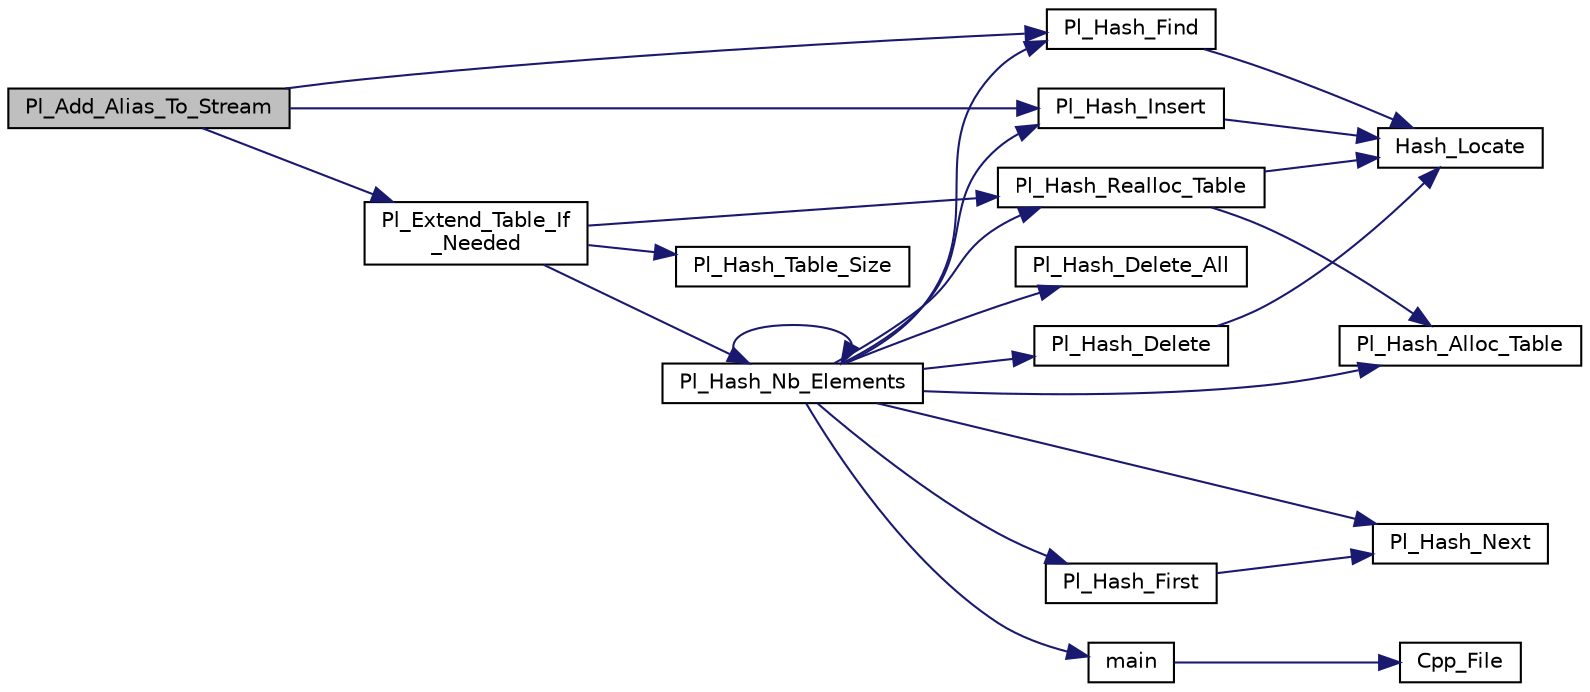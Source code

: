 digraph "Pl_Add_Alias_To_Stream"
{
  edge [fontname="Helvetica",fontsize="10",labelfontname="Helvetica",labelfontsize="10"];
  node [fontname="Helvetica",fontsize="10",shape=record];
  rankdir="LR";
  Node1 [label="Pl_Add_Alias_To_Stream",height=0.2,width=0.4,color="black", fillcolor="grey75", style="filled", fontcolor="black"];
  Node1 -> Node2 [color="midnightblue",fontsize="10",style="solid"];
  Node2 [label="Pl_Hash_Find",height=0.2,width=0.4,color="black", fillcolor="white", style="filled",URL="$hash_8c.html#aec674b585bde3301a8a850dd742cc243"];
  Node2 -> Node3 [color="midnightblue",fontsize="10",style="solid"];
  Node3 [label="Hash_Locate",height=0.2,width=0.4,color="black", fillcolor="white", style="filled",URL="$hash_8c.html#a12948099c13cb849ed3575849492ac33"];
  Node1 -> Node4 [color="midnightblue",fontsize="10",style="solid"];
  Node4 [label="Pl_Extend_Table_If\l_Needed",height=0.2,width=0.4,color="black", fillcolor="white", style="filled",URL="$misc_8c.html#a623a56eb127eb18ff99bc4737ebc100b"];
  Node4 -> Node5 [color="midnightblue",fontsize="10",style="solid"];
  Node5 [label="Pl_Hash_Table_Size",height=0.2,width=0.4,color="black", fillcolor="white", style="filled",URL="$hash_8c.html#a45b42ea1dd409db6c47fcffdfd91f7dd"];
  Node4 -> Node6 [color="midnightblue",fontsize="10",style="solid"];
  Node6 [label="Pl_Hash_Nb_Elements",height=0.2,width=0.4,color="black", fillcolor="white", style="filled",URL="$hash_8c.html#a8c963a8a2962687a4f80a908981d3b9a"];
  Node6 -> Node7 [color="midnightblue",fontsize="10",style="solid"];
  Node7 [label="main",height=0.2,width=0.4,color="black", fillcolor="white", style="filled",URL="$cpp__headers_8c.html#a0ddf1224851353fc92bfbff6f499fa97"];
  Node7 -> Node8 [color="midnightblue",fontsize="10",style="solid"];
  Node8 [label="Cpp_File",height=0.2,width=0.4,color="black", fillcolor="white", style="filled",URL="$cpp__headers_8c.html#af90754321baabe30d5f9a37c509ba2c7"];
  Node6 -> Node9 [color="midnightblue",fontsize="10",style="solid"];
  Node9 [label="Pl_Hash_Alloc_Table",height=0.2,width=0.4,color="black", fillcolor="white", style="filled",URL="$hash_8c.html#aa2aa8948c25312cf1e00f3481ee782ee"];
  Node6 -> Node10 [color="midnightblue",fontsize="10",style="solid"];
  Node10 [label="Pl_Hash_Insert",height=0.2,width=0.4,color="black", fillcolor="white", style="filled",URL="$hash_8c.html#a4bd4cb026be9bb68e99fb14a6af20962"];
  Node10 -> Node3 [color="midnightblue",fontsize="10",style="solid"];
  Node6 -> Node2 [color="midnightblue",fontsize="10",style="solid"];
  Node6 -> Node11 [color="midnightblue",fontsize="10",style="solid"];
  Node11 [label="Pl_Hash_Delete",height=0.2,width=0.4,color="black", fillcolor="white", style="filled",URL="$hash_8c.html#aba073a491f0937450a3681a01f6d07a7"];
  Node11 -> Node3 [color="midnightblue",fontsize="10",style="solid"];
  Node6 -> Node12 [color="midnightblue",fontsize="10",style="solid"];
  Node12 [label="Pl_Hash_Delete_All",height=0.2,width=0.4,color="black", fillcolor="white", style="filled",URL="$hash_8c.html#adfc76689371b526e677e1209382df2c9"];
  Node6 -> Node13 [color="midnightblue",fontsize="10",style="solid"];
  Node13 [label="Pl_Hash_First",height=0.2,width=0.4,color="black", fillcolor="white", style="filled",URL="$hash_8c.html#a46cf8c018eb50003019707368304f1af"];
  Node13 -> Node14 [color="midnightblue",fontsize="10",style="solid"];
  Node14 [label="Pl_Hash_Next",height=0.2,width=0.4,color="black", fillcolor="white", style="filled",URL="$hash_8c.html#adeeceb6b4217091511912cadfb332a06"];
  Node6 -> Node14 [color="midnightblue",fontsize="10",style="solid"];
  Node6 -> Node6 [color="midnightblue",fontsize="10",style="solid"];
  Node6 -> Node15 [color="midnightblue",fontsize="10",style="solid"];
  Node15 [label="Pl_Hash_Realloc_Table",height=0.2,width=0.4,color="black", fillcolor="white", style="filled",URL="$hash_8c.html#a086befd3e5d6b35e1b44bfec753f78c9"];
  Node15 -> Node9 [color="midnightblue",fontsize="10",style="solid"];
  Node15 -> Node3 [color="midnightblue",fontsize="10",style="solid"];
  Node4 -> Node15 [color="midnightblue",fontsize="10",style="solid"];
  Node1 -> Node10 [color="midnightblue",fontsize="10",style="solid"];
}
